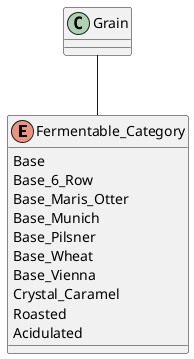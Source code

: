 @startuml
enum "Fermentable_Category" {
    Base
    Base_6_Row
    Base_Maris_Otter
    Base_Munich
    Base_Pilsner
    Base_Wheat
    Base_Vienna
    Crystal_Caramel
    Roasted
    Acidulated
}

Grain -- Fermentable_Category
@enduml
